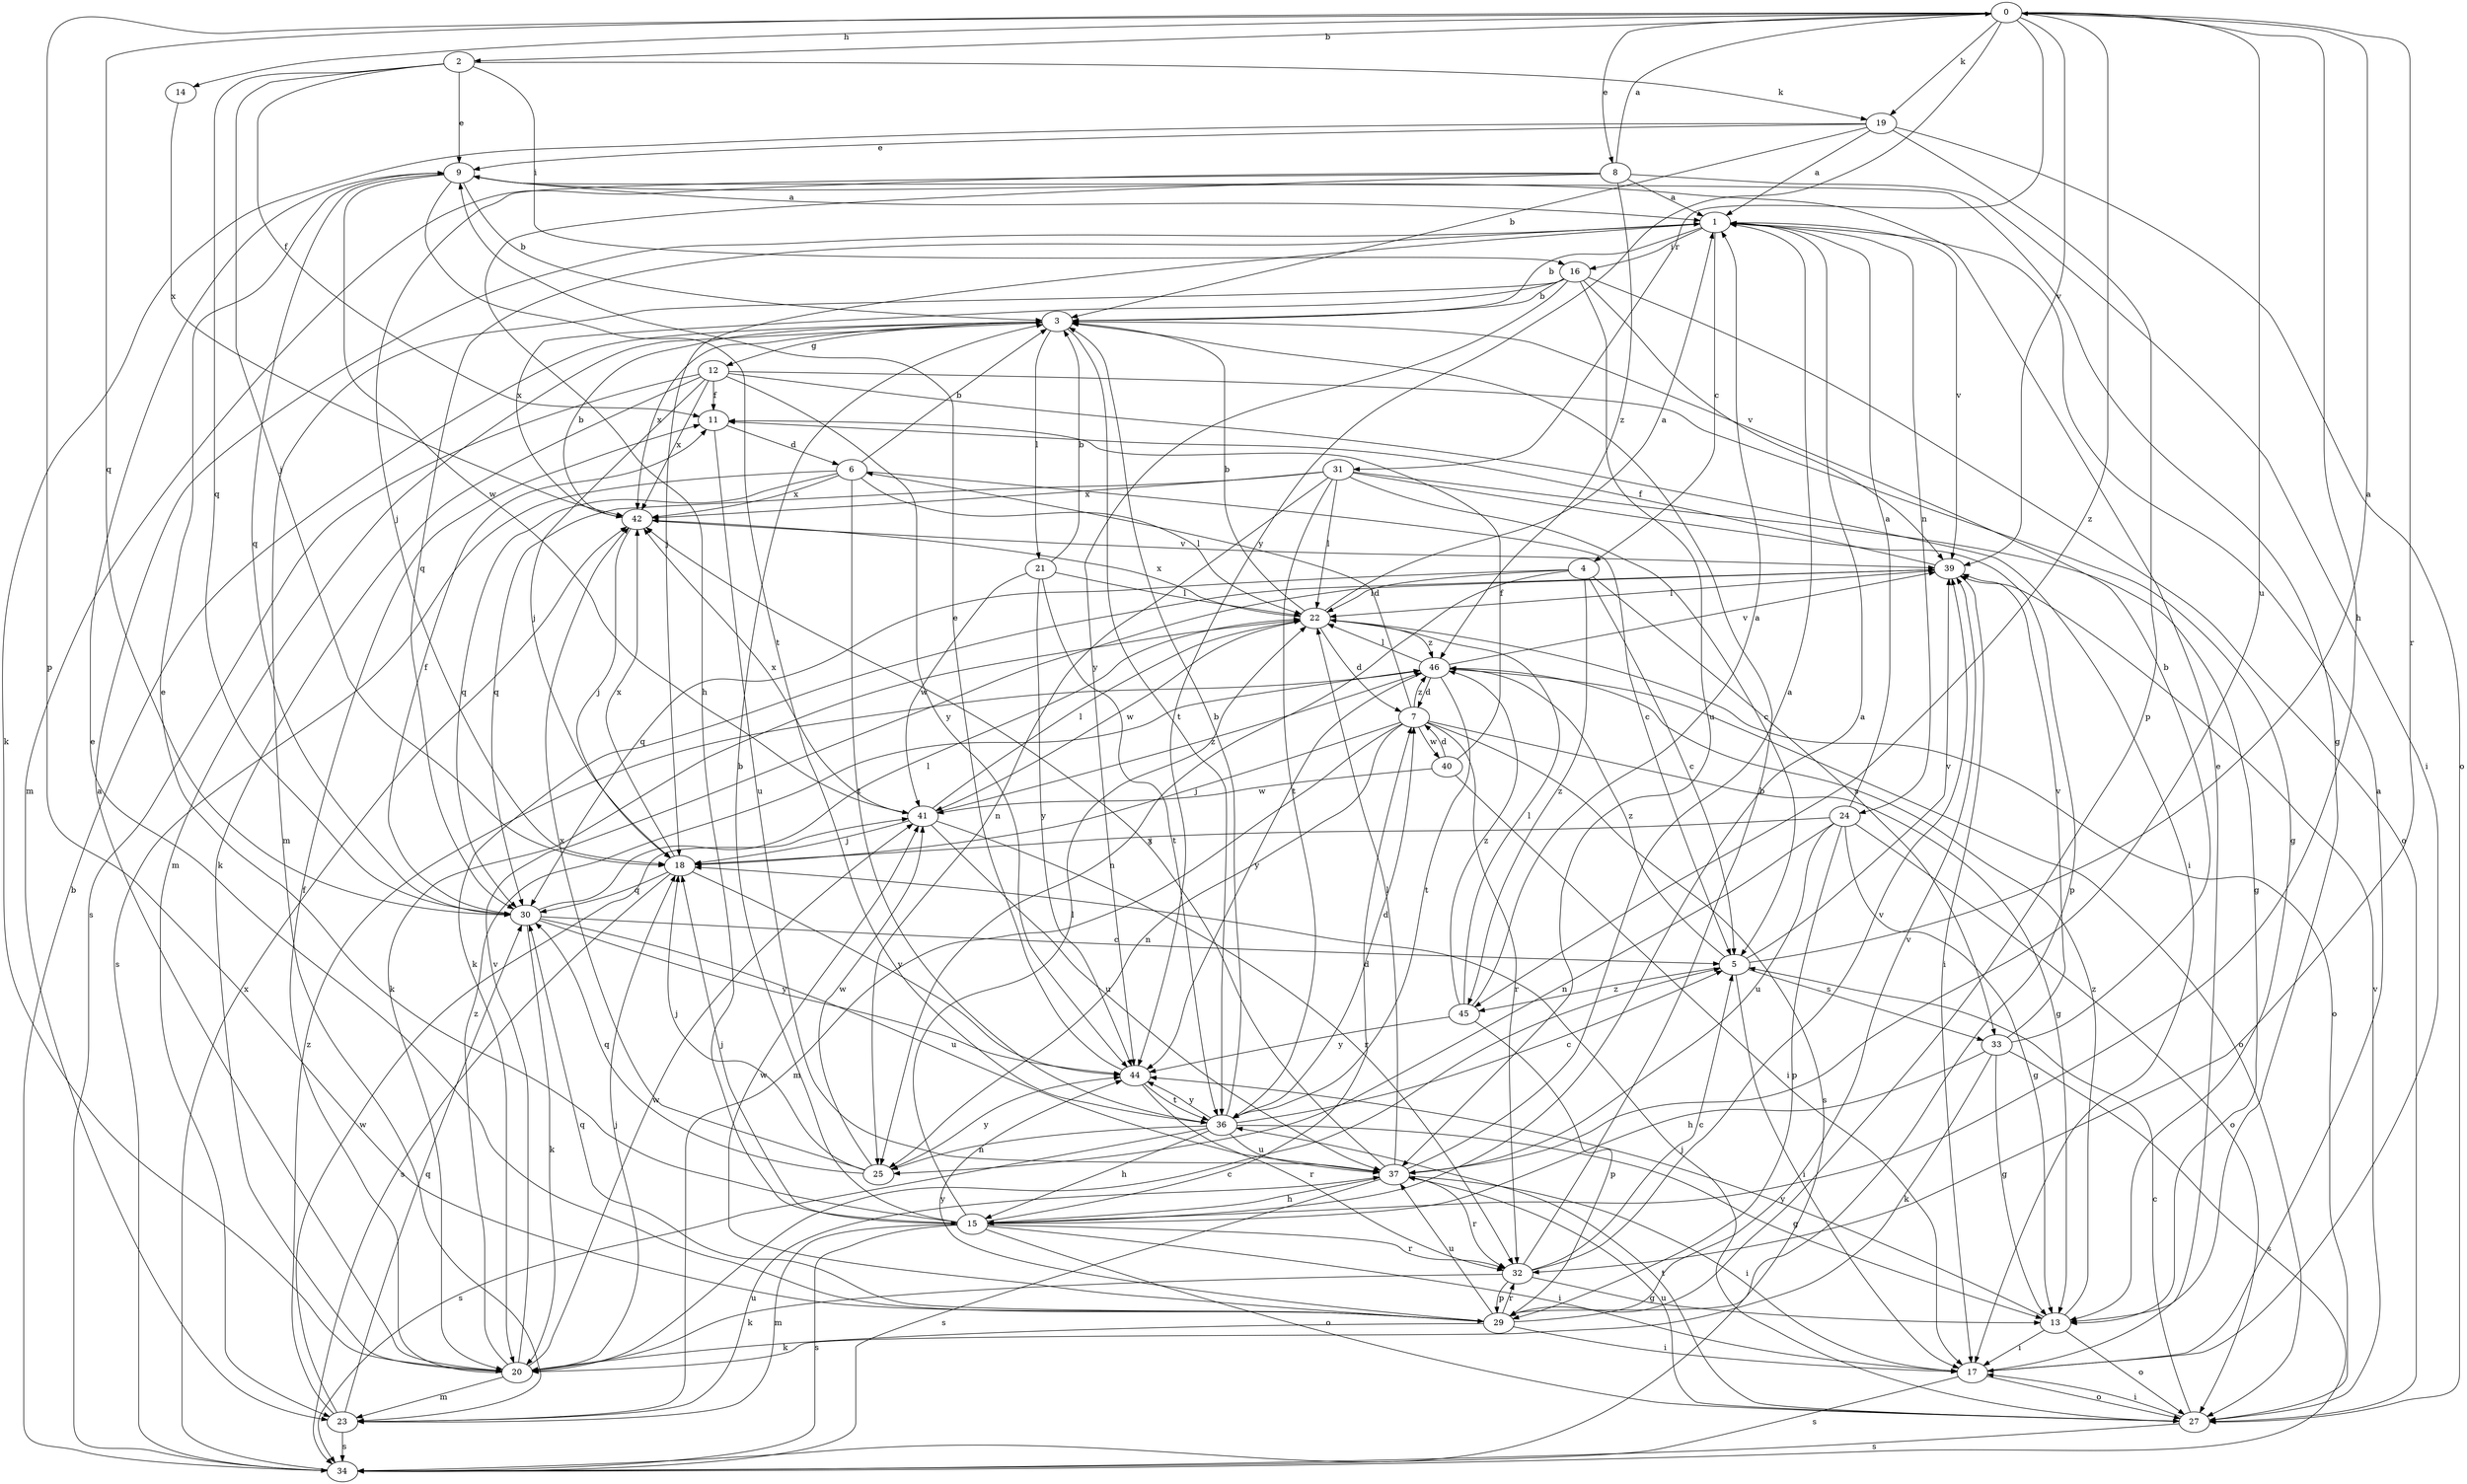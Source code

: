 strict digraph  {
0;
1;
2;
3;
4;
5;
6;
7;
8;
9;
11;
12;
13;
14;
15;
16;
17;
18;
19;
20;
21;
22;
23;
24;
25;
27;
29;
30;
31;
32;
33;
34;
36;
37;
39;
40;
41;
42;
44;
45;
46;
0 -> 2  [label=b];
0 -> 8  [label=e];
0 -> 14  [label=h];
0 -> 15  [label=h];
0 -> 19  [label=k];
0 -> 29  [label=p];
0 -> 30  [label=q];
0 -> 31  [label=r];
0 -> 32  [label=r];
0 -> 37  [label=u];
0 -> 39  [label=v];
0 -> 44  [label=y];
0 -> 45  [label=z];
1 -> 3  [label=b];
1 -> 4  [label=c];
1 -> 16  [label=i];
1 -> 18  [label=j];
1 -> 24  [label=n];
1 -> 30  [label=q];
1 -> 39  [label=v];
2 -> 9  [label=e];
2 -> 11  [label=f];
2 -> 16  [label=i];
2 -> 18  [label=j];
2 -> 19  [label=k];
2 -> 30  [label=q];
3 -> 12  [label=g];
3 -> 21  [label=l];
3 -> 23  [label=m];
3 -> 36  [label=t];
3 -> 42  [label=x];
4 -> 5  [label=c];
4 -> 22  [label=l];
4 -> 25  [label=n];
4 -> 30  [label=q];
4 -> 33  [label=s];
4 -> 45  [label=z];
5 -> 0  [label=a];
5 -> 17  [label=i];
5 -> 33  [label=s];
5 -> 39  [label=v];
5 -> 45  [label=z];
5 -> 46  [label=z];
6 -> 3  [label=b];
6 -> 5  [label=c];
6 -> 22  [label=l];
6 -> 30  [label=q];
6 -> 34  [label=s];
6 -> 36  [label=t];
6 -> 42  [label=x];
7 -> 6  [label=d];
7 -> 13  [label=g];
7 -> 18  [label=j];
7 -> 23  [label=m];
7 -> 25  [label=n];
7 -> 32  [label=r];
7 -> 34  [label=s];
7 -> 40  [label=w];
7 -> 46  [label=z];
8 -> 0  [label=a];
8 -> 1  [label=a];
8 -> 15  [label=h];
8 -> 17  [label=i];
8 -> 18  [label=j];
8 -> 23  [label=m];
8 -> 46  [label=z];
9 -> 1  [label=a];
9 -> 3  [label=b];
9 -> 13  [label=g];
9 -> 30  [label=q];
9 -> 36  [label=t];
9 -> 41  [label=w];
11 -> 6  [label=d];
11 -> 37  [label=u];
12 -> 11  [label=f];
12 -> 13  [label=g];
12 -> 17  [label=i];
12 -> 18  [label=j];
12 -> 20  [label=k];
12 -> 34  [label=s];
12 -> 42  [label=x];
12 -> 44  [label=y];
13 -> 17  [label=i];
13 -> 27  [label=o];
13 -> 44  [label=y];
13 -> 46  [label=z];
14 -> 42  [label=x];
15 -> 1  [label=a];
15 -> 3  [label=b];
15 -> 7  [label=d];
15 -> 9  [label=e];
15 -> 17  [label=i];
15 -> 18  [label=j];
15 -> 22  [label=l];
15 -> 23  [label=m];
15 -> 27  [label=o];
15 -> 32  [label=r];
15 -> 34  [label=s];
16 -> 3  [label=b];
16 -> 23  [label=m];
16 -> 27  [label=o];
16 -> 37  [label=u];
16 -> 39  [label=v];
16 -> 42  [label=x];
16 -> 44  [label=y];
17 -> 1  [label=a];
17 -> 9  [label=e];
17 -> 27  [label=o];
17 -> 34  [label=s];
18 -> 30  [label=q];
18 -> 34  [label=s];
18 -> 42  [label=x];
18 -> 44  [label=y];
19 -> 1  [label=a];
19 -> 3  [label=b];
19 -> 9  [label=e];
19 -> 20  [label=k];
19 -> 27  [label=o];
19 -> 29  [label=p];
20 -> 1  [label=a];
20 -> 5  [label=c];
20 -> 11  [label=f];
20 -> 18  [label=j];
20 -> 23  [label=m];
20 -> 39  [label=v];
20 -> 41  [label=w];
20 -> 46  [label=z];
21 -> 3  [label=b];
21 -> 22  [label=l];
21 -> 36  [label=t];
21 -> 41  [label=w];
21 -> 44  [label=y];
22 -> 1  [label=a];
22 -> 3  [label=b];
22 -> 7  [label=d];
22 -> 20  [label=k];
22 -> 27  [label=o];
22 -> 41  [label=w];
22 -> 42  [label=x];
22 -> 46  [label=z];
23 -> 30  [label=q];
23 -> 34  [label=s];
23 -> 37  [label=u];
23 -> 41  [label=w];
23 -> 46  [label=z];
24 -> 1  [label=a];
24 -> 13  [label=g];
24 -> 18  [label=j];
24 -> 25  [label=n];
24 -> 27  [label=o];
24 -> 29  [label=p];
24 -> 37  [label=u];
25 -> 18  [label=j];
25 -> 30  [label=q];
25 -> 41  [label=w];
25 -> 42  [label=x];
25 -> 44  [label=y];
27 -> 5  [label=c];
27 -> 17  [label=i];
27 -> 18  [label=j];
27 -> 34  [label=s];
27 -> 36  [label=t];
27 -> 37  [label=u];
27 -> 39  [label=v];
29 -> 9  [label=e];
29 -> 17  [label=i];
29 -> 20  [label=k];
29 -> 30  [label=q];
29 -> 32  [label=r];
29 -> 37  [label=u];
29 -> 39  [label=v];
29 -> 41  [label=w];
29 -> 44  [label=y];
30 -> 5  [label=c];
30 -> 11  [label=f];
30 -> 20  [label=k];
30 -> 22  [label=l];
30 -> 37  [label=u];
30 -> 44  [label=y];
31 -> 5  [label=c];
31 -> 13  [label=g];
31 -> 22  [label=l];
31 -> 25  [label=n];
31 -> 29  [label=p];
31 -> 30  [label=q];
31 -> 36  [label=t];
31 -> 42  [label=x];
32 -> 3  [label=b];
32 -> 5  [label=c];
32 -> 13  [label=g];
32 -> 20  [label=k];
32 -> 29  [label=p];
32 -> 39  [label=v];
33 -> 3  [label=b];
33 -> 13  [label=g];
33 -> 15  [label=h];
33 -> 20  [label=k];
33 -> 34  [label=s];
33 -> 39  [label=v];
34 -> 3  [label=b];
34 -> 42  [label=x];
36 -> 3  [label=b];
36 -> 5  [label=c];
36 -> 7  [label=d];
36 -> 13  [label=g];
36 -> 15  [label=h];
36 -> 25  [label=n];
36 -> 34  [label=s];
36 -> 37  [label=u];
36 -> 44  [label=y];
37 -> 1  [label=a];
37 -> 15  [label=h];
37 -> 17  [label=i];
37 -> 22  [label=l];
37 -> 32  [label=r];
37 -> 34  [label=s];
37 -> 42  [label=x];
39 -> 11  [label=f];
39 -> 17  [label=i];
39 -> 20  [label=k];
39 -> 22  [label=l];
40 -> 7  [label=d];
40 -> 11  [label=f];
40 -> 17  [label=i];
40 -> 41  [label=w];
41 -> 18  [label=j];
41 -> 22  [label=l];
41 -> 32  [label=r];
41 -> 37  [label=u];
41 -> 42  [label=x];
41 -> 46  [label=z];
42 -> 3  [label=b];
42 -> 18  [label=j];
42 -> 39  [label=v];
44 -> 9  [label=e];
44 -> 32  [label=r];
44 -> 36  [label=t];
45 -> 1  [label=a];
45 -> 22  [label=l];
45 -> 29  [label=p];
45 -> 44  [label=y];
45 -> 46  [label=z];
46 -> 7  [label=d];
46 -> 22  [label=l];
46 -> 27  [label=o];
46 -> 36  [label=t];
46 -> 39  [label=v];
46 -> 44  [label=y];
}
